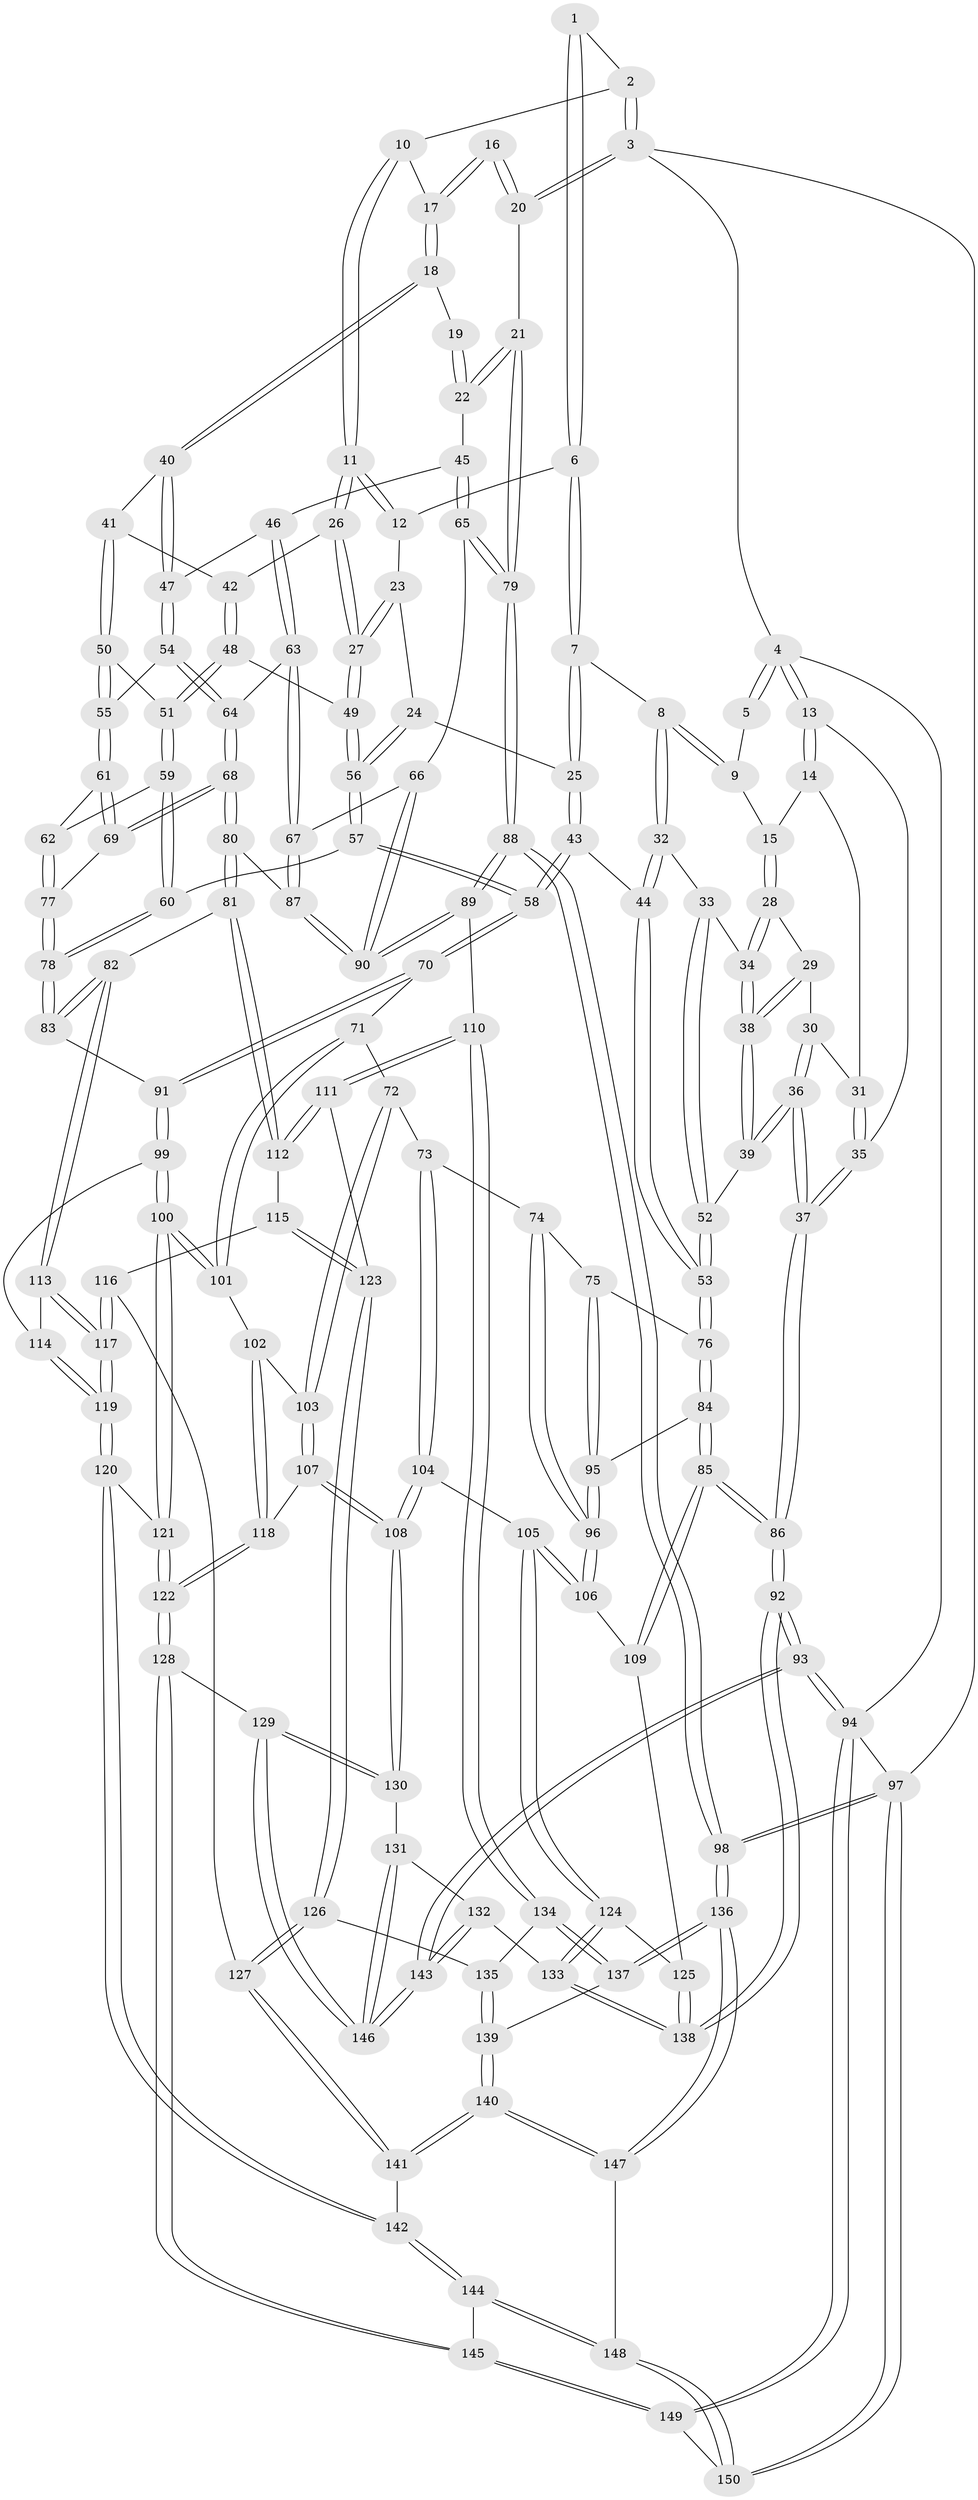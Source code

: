 // Generated by graph-tools (version 1.1) at 2025/38/03/09/25 02:38:39]
// undirected, 150 vertices, 372 edges
graph export_dot {
graph [start="1"]
  node [color=gray90,style=filled];
  1 [pos="+0.4660584655538228+0"];
  2 [pos="+0.8226649422195121+0"];
  3 [pos="+1+0"];
  4 [pos="+0+0"];
  5 [pos="+0.24113646224087074+0"];
  6 [pos="+0.46820501208543036+0"];
  7 [pos="+0.385939759560915+0.061827154297307604"];
  8 [pos="+0.2554411386808931+0.10811836852551085"];
  9 [pos="+0.18453297858984558+0.016109374486146667"];
  10 [pos="+0.8202781883871408+0.008192728424886041"];
  11 [pos="+0.6348861785899459+0.10319459489531004"];
  12 [pos="+0.5249662978824939+0"];
  13 [pos="+0+0"];
  14 [pos="+0.06263927338937843+0.06910713107090169"];
  15 [pos="+0.11030878870873262+0.08203043726791633"];
  16 [pos="+0.996795417428279+0.041083394447183355"];
  17 [pos="+0.8317759037104363+0.04142930784473669"];
  18 [pos="+0.8380412627522825+0.0656237632145094"];
  19 [pos="+0.9485078615518858+0.09176041057362236"];
  20 [pos="+1+0"];
  21 [pos="+1+0.19121232739313634"];
  22 [pos="+1+0.18827226329390204"];
  23 [pos="+0.5198790177993851+0.10046349798136145"];
  24 [pos="+0.4546207823046145+0.18968989255333524"];
  25 [pos="+0.3875373200957404+0.07433079608620331"];
  26 [pos="+0.6369140315078404+0.12169560234529381"];
  27 [pos="+0.5435769081407748+0.19630462099467635"];
  28 [pos="+0.11750621144129025+0.10888361258040005"];
  29 [pos="+0.04269226811440887+0.15422118296318568"];
  30 [pos="+0.034436417134046694+0.14068941699715287"];
  31 [pos="+0.0333751019199022+0.13373297774405918"];
  32 [pos="+0.2361581374391165+0.16177335319391814"];
  33 [pos="+0.1413512416581427+0.1712775839975599"];
  34 [pos="+0.13788663563383263+0.16899752463448914"];
  35 [pos="+0+0.10920196374706533"];
  36 [pos="+0+0.2980513639867527"];
  37 [pos="+0+0.30663907695044673"];
  38 [pos="+0.059408733066883136+0.1992267648496036"];
  39 [pos="+0+0.2734053667918715"];
  40 [pos="+0.8323984974170321+0.13356164582395275"];
  41 [pos="+0.7839332306870075+0.15415450557190283"];
  42 [pos="+0.6676154981502915+0.16435821385358457"];
  43 [pos="+0.31890422780771316+0.25400937593666784"];
  44 [pos="+0.29032173699280034+0.24710645001358292"];
  45 [pos="+0.9377106781465759+0.2251454472041977"];
  46 [pos="+0.9054305463177914+0.22134489170122237"];
  47 [pos="+0.8627612733166629+0.19446481517822967"];
  48 [pos="+0.6648600074069342+0.22195240626412588"];
  49 [pos="+0.5291824099464658+0.22705672283504258"];
  50 [pos="+0.720879961945825+0.25237913688156954"];
  51 [pos="+0.6762482397477358+0.24885304380918707"];
  52 [pos="+0.15518685380775007+0.32948675273703315"];
  53 [pos="+0.15656677640481612+0.33086089846100847"];
  54 [pos="+0.7871110444134117+0.2847027102126025"];
  55 [pos="+0.7764106841589735+0.28767235673105324"];
  56 [pos="+0.4814112674926152+0.2760016889178892"];
  57 [pos="+0.47005169345233133+0.3118567829029505"];
  58 [pos="+0.4293545903725756+0.34049683346202825"];
  59 [pos="+0.6593772220242922+0.28471436257279115"];
  60 [pos="+0.5407622527140082+0.3292167455195612"];
  61 [pos="+0.7448896237093938+0.3468618427117111"];
  62 [pos="+0.6751242640512608+0.31349683719235205"];
  63 [pos="+0.8734352945599546+0.3697088403367391"];
  64 [pos="+0.86931111499435+0.369795154665668"];
  65 [pos="+0.9702410495404382+0.3777931594007678"];
  66 [pos="+0.9510682408686455+0.3833078195166198"];
  67 [pos="+0.9021970551655228+0.38687981204710425"];
  68 [pos="+0.7779544711818853+0.4189466705857815"];
  69 [pos="+0.7463529992747103+0.3658436426541554"];
  70 [pos="+0.4157126156228692+0.3866228811695194"];
  71 [pos="+0.39922848593738397+0.4076163334241733"];
  72 [pos="+0.3799681547728818+0.42540437502699074"];
  73 [pos="+0.3096817258706705+0.45464247154981846"];
  74 [pos="+0.203175990531562+0.4090299393773244"];
  75 [pos="+0.2017250538843681+0.4082714207907512"];
  76 [pos="+0.15693012216875138+0.3335839284339224"];
  77 [pos="+0.6603265602353453+0.3856645639169898"];
  78 [pos="+0.6341074935183744+0.4132382078075356"];
  79 [pos="+1+0.4050276575332461"];
  80 [pos="+0.7550904643510948+0.49690089918124397"];
  81 [pos="+0.7429134609622488+0.5176443516064714"];
  82 [pos="+0.6869377579970904+0.517185971863512"];
  83 [pos="+0.6517764465237874+0.49784597887638093"];
  84 [pos="+0.002918879988766297+0.47535177645847454"];
  85 [pos="+0+0.508096153372141"];
  86 [pos="+0+0.5007750659183838"];
  87 [pos="+0.8926179243618682+0.45949541617320755"];
  88 [pos="+1+0.5662589064839085"];
  89 [pos="+0.9626279285080499+0.5946698450458564"];
  90 [pos="+0.9555835883146115+0.5765531212894182"];
  91 [pos="+0.5782989254857065+0.51235442997724"];
  92 [pos="+0+1"];
  93 [pos="+0+1"];
  94 [pos="+0+1"];
  95 [pos="+0.12261535469668597+0.4950336630363529"];
  96 [pos="+0.17840857426776116+0.5980994333277095"];
  97 [pos="+1+1"];
  98 [pos="+1+1"];
  99 [pos="+0.5254731921599042+0.5861963719851165"];
  100 [pos="+0.5125921542226641+0.5933592808379352"];
  101 [pos="+0.5113352797555657+0.5929727107975965"];
  102 [pos="+0.47273898277761+0.5938591190988463"];
  103 [pos="+0.41156409651128084+0.5750509256635203"];
  104 [pos="+0.2489702741673806+0.6104992065324949"];
  105 [pos="+0.19079650837085232+0.6105681869566222"];
  106 [pos="+0.18070558299605802+0.6031976975356227"];
  107 [pos="+0.38030055489339515+0.6119870195102993"];
  108 [pos="+0.2528634179765053+0.6145646722696234"];
  109 [pos="+0.009267723274831026+0.5969729559700612"];
  110 [pos="+0.9587657298952509+0.5968290224948958"];
  111 [pos="+0.9532947755451365+0.5983120045241493"];
  112 [pos="+0.7429512156974784+0.5176883105558946"];
  113 [pos="+0.6441067564941276+0.6286577945942363"];
  114 [pos="+0.5398190395595758+0.5949617195473291"];
  115 [pos="+0.7601327689392396+0.6267837422889152"];
  116 [pos="+0.7591674381998151+0.6526078619091561"];
  117 [pos="+0.6413027762692062+0.7034446932424722"];
  118 [pos="+0.41344375900913066+0.6756918465648691"];
  119 [pos="+0.6367405597317962+0.7121376999359188"];
  120 [pos="+0.6315186986706475+0.7267418558303365"];
  121 [pos="+0.509456825380156+0.7026048931176909"];
  122 [pos="+0.4268905692926749+0.7545433156840684"];
  123 [pos="+0.9225274936233154+0.6274758805179672"];
  124 [pos="+0.12392160981940886+0.7169164450644663"];
  125 [pos="+0.06039375059481806+0.6935256726231184"];
  126 [pos="+0.8572974771950757+0.7041359297271182"];
  127 [pos="+0.811403633043785+0.716606101188599"];
  128 [pos="+0.36035031161831504+0.8571938577440221"];
  129 [pos="+0.33995489962384656+0.8434808964297112"];
  130 [pos="+0.3337990845446522+0.8373831314305075"];
  131 [pos="+0.20618068610956164+0.8012581199094737"];
  132 [pos="+0.12886470101785064+0.7431868320004553"];
  133 [pos="+0.12554716674228025+0.726019074694601"];
  134 [pos="+0.9632820979077705+0.7646074503032966"];
  135 [pos="+0.8732150718235597+0.7279811073831677"];
  136 [pos="+1+1"];
  137 [pos="+0.9912882685383272+0.8339631263319823"];
  138 [pos="+0+0.7679044342043729"];
  139 [pos="+0.902449213057911+0.8264587506972993"];
  140 [pos="+0.8297625405468718+0.8588414399350753"];
  141 [pos="+0.8007080139206393+0.7343772944526941"];
  142 [pos="+0.6550356946264044+0.7933426800641994"];
  143 [pos="+0+1"];
  144 [pos="+0.6503481936667096+0.8360127549628049"];
  145 [pos="+0.3660121248381645+0.870186929032681"];
  146 [pos="+0+0.9826550150510638"];
  147 [pos="+0.795898350275001+0.9091112102655949"];
  148 [pos="+0.7210505310654816+0.9618692810584808"];
  149 [pos="+0.37466568112917303+1"];
  150 [pos="+0.6906910495967912+1"];
  1 -- 2;
  1 -- 6;
  1 -- 6;
  2 -- 3;
  2 -- 3;
  2 -- 10;
  3 -- 4;
  3 -- 20;
  3 -- 20;
  3 -- 97;
  4 -- 5;
  4 -- 5;
  4 -- 13;
  4 -- 13;
  4 -- 94;
  5 -- 9;
  6 -- 7;
  6 -- 7;
  6 -- 12;
  7 -- 8;
  7 -- 25;
  7 -- 25;
  8 -- 9;
  8 -- 9;
  8 -- 32;
  8 -- 32;
  9 -- 15;
  10 -- 11;
  10 -- 11;
  10 -- 17;
  11 -- 12;
  11 -- 12;
  11 -- 26;
  11 -- 26;
  12 -- 23;
  13 -- 14;
  13 -- 14;
  13 -- 35;
  14 -- 15;
  14 -- 31;
  15 -- 28;
  15 -- 28;
  16 -- 17;
  16 -- 17;
  16 -- 20;
  16 -- 20;
  17 -- 18;
  17 -- 18;
  18 -- 19;
  18 -- 40;
  18 -- 40;
  19 -- 22;
  19 -- 22;
  20 -- 21;
  21 -- 22;
  21 -- 22;
  21 -- 79;
  21 -- 79;
  22 -- 45;
  23 -- 24;
  23 -- 27;
  23 -- 27;
  24 -- 25;
  24 -- 56;
  24 -- 56;
  25 -- 43;
  25 -- 43;
  26 -- 27;
  26 -- 27;
  26 -- 42;
  27 -- 49;
  27 -- 49;
  28 -- 29;
  28 -- 34;
  28 -- 34;
  29 -- 30;
  29 -- 38;
  29 -- 38;
  30 -- 31;
  30 -- 36;
  30 -- 36;
  31 -- 35;
  31 -- 35;
  32 -- 33;
  32 -- 44;
  32 -- 44;
  33 -- 34;
  33 -- 52;
  33 -- 52;
  34 -- 38;
  34 -- 38;
  35 -- 37;
  35 -- 37;
  36 -- 37;
  36 -- 37;
  36 -- 39;
  36 -- 39;
  37 -- 86;
  37 -- 86;
  38 -- 39;
  38 -- 39;
  39 -- 52;
  40 -- 41;
  40 -- 47;
  40 -- 47;
  41 -- 42;
  41 -- 50;
  41 -- 50;
  42 -- 48;
  42 -- 48;
  43 -- 44;
  43 -- 58;
  43 -- 58;
  44 -- 53;
  44 -- 53;
  45 -- 46;
  45 -- 65;
  45 -- 65;
  46 -- 47;
  46 -- 63;
  46 -- 63;
  47 -- 54;
  47 -- 54;
  48 -- 49;
  48 -- 51;
  48 -- 51;
  49 -- 56;
  49 -- 56;
  50 -- 51;
  50 -- 55;
  50 -- 55;
  51 -- 59;
  51 -- 59;
  52 -- 53;
  52 -- 53;
  53 -- 76;
  53 -- 76;
  54 -- 55;
  54 -- 64;
  54 -- 64;
  55 -- 61;
  55 -- 61;
  56 -- 57;
  56 -- 57;
  57 -- 58;
  57 -- 58;
  57 -- 60;
  58 -- 70;
  58 -- 70;
  59 -- 60;
  59 -- 60;
  59 -- 62;
  60 -- 78;
  60 -- 78;
  61 -- 62;
  61 -- 69;
  61 -- 69;
  62 -- 77;
  62 -- 77;
  63 -- 64;
  63 -- 67;
  63 -- 67;
  64 -- 68;
  64 -- 68;
  65 -- 66;
  65 -- 79;
  65 -- 79;
  66 -- 67;
  66 -- 90;
  66 -- 90;
  67 -- 87;
  67 -- 87;
  68 -- 69;
  68 -- 69;
  68 -- 80;
  68 -- 80;
  69 -- 77;
  70 -- 71;
  70 -- 91;
  70 -- 91;
  71 -- 72;
  71 -- 101;
  71 -- 101;
  72 -- 73;
  72 -- 103;
  72 -- 103;
  73 -- 74;
  73 -- 104;
  73 -- 104;
  74 -- 75;
  74 -- 96;
  74 -- 96;
  75 -- 76;
  75 -- 95;
  75 -- 95;
  76 -- 84;
  76 -- 84;
  77 -- 78;
  77 -- 78;
  78 -- 83;
  78 -- 83;
  79 -- 88;
  79 -- 88;
  80 -- 81;
  80 -- 81;
  80 -- 87;
  81 -- 82;
  81 -- 112;
  81 -- 112;
  82 -- 83;
  82 -- 83;
  82 -- 113;
  82 -- 113;
  83 -- 91;
  84 -- 85;
  84 -- 85;
  84 -- 95;
  85 -- 86;
  85 -- 86;
  85 -- 109;
  85 -- 109;
  86 -- 92;
  86 -- 92;
  87 -- 90;
  87 -- 90;
  88 -- 89;
  88 -- 89;
  88 -- 98;
  88 -- 98;
  89 -- 90;
  89 -- 90;
  89 -- 110;
  91 -- 99;
  91 -- 99;
  92 -- 93;
  92 -- 93;
  92 -- 138;
  92 -- 138;
  93 -- 94;
  93 -- 94;
  93 -- 143;
  93 -- 143;
  94 -- 149;
  94 -- 149;
  94 -- 97;
  95 -- 96;
  95 -- 96;
  96 -- 106;
  96 -- 106;
  97 -- 98;
  97 -- 98;
  97 -- 150;
  97 -- 150;
  98 -- 136;
  98 -- 136;
  99 -- 100;
  99 -- 100;
  99 -- 114;
  100 -- 101;
  100 -- 101;
  100 -- 121;
  100 -- 121;
  101 -- 102;
  102 -- 103;
  102 -- 118;
  102 -- 118;
  103 -- 107;
  103 -- 107;
  104 -- 105;
  104 -- 108;
  104 -- 108;
  105 -- 106;
  105 -- 106;
  105 -- 124;
  105 -- 124;
  106 -- 109;
  107 -- 108;
  107 -- 108;
  107 -- 118;
  108 -- 130;
  108 -- 130;
  109 -- 125;
  110 -- 111;
  110 -- 111;
  110 -- 134;
  110 -- 134;
  111 -- 112;
  111 -- 112;
  111 -- 123;
  112 -- 115;
  113 -- 114;
  113 -- 117;
  113 -- 117;
  114 -- 119;
  114 -- 119;
  115 -- 116;
  115 -- 123;
  115 -- 123;
  116 -- 117;
  116 -- 117;
  116 -- 127;
  117 -- 119;
  117 -- 119;
  118 -- 122;
  118 -- 122;
  119 -- 120;
  119 -- 120;
  120 -- 121;
  120 -- 142;
  120 -- 142;
  121 -- 122;
  121 -- 122;
  122 -- 128;
  122 -- 128;
  123 -- 126;
  123 -- 126;
  124 -- 125;
  124 -- 133;
  124 -- 133;
  125 -- 138;
  125 -- 138;
  126 -- 127;
  126 -- 127;
  126 -- 135;
  127 -- 141;
  127 -- 141;
  128 -- 129;
  128 -- 145;
  128 -- 145;
  129 -- 130;
  129 -- 130;
  129 -- 146;
  129 -- 146;
  130 -- 131;
  131 -- 132;
  131 -- 146;
  131 -- 146;
  132 -- 133;
  132 -- 143;
  132 -- 143;
  133 -- 138;
  133 -- 138;
  134 -- 135;
  134 -- 137;
  134 -- 137;
  135 -- 139;
  135 -- 139;
  136 -- 137;
  136 -- 137;
  136 -- 147;
  136 -- 147;
  137 -- 139;
  139 -- 140;
  139 -- 140;
  140 -- 141;
  140 -- 141;
  140 -- 147;
  140 -- 147;
  141 -- 142;
  142 -- 144;
  142 -- 144;
  143 -- 146;
  143 -- 146;
  144 -- 145;
  144 -- 148;
  144 -- 148;
  145 -- 149;
  145 -- 149;
  147 -- 148;
  148 -- 150;
  148 -- 150;
  149 -- 150;
}
